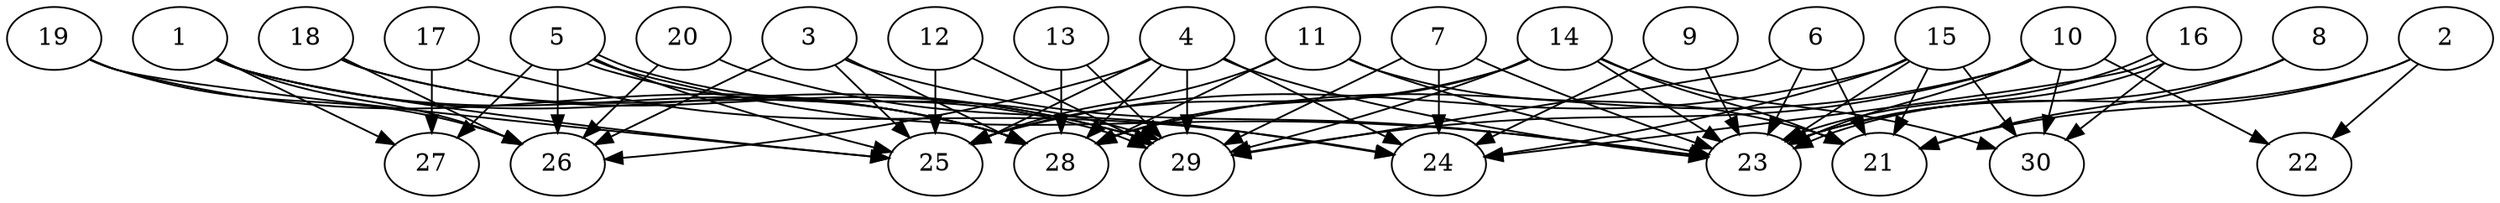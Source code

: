 // DAG automatically generated by daggen at Thu Oct  3 14:04:18 2019
// ./daggen --dot -n 30 --ccr 0.4 --fat 0.9 --regular 0.9 --density 0.7 --mindata 5242880 --maxdata 52428800 
digraph G {
  1 [size="79063040", alpha="0.19", expect_size="31625216"] 
  1 -> 25 [size ="31625216"]
  1 -> 26 [size ="31625216"]
  1 -> 27 [size ="31625216"]
  1 -> 28 [size ="31625216"]
  1 -> 29 [size ="31625216"]
  2 [size="19609600", alpha="0.12", expect_size="7843840"] 
  2 -> 21 [size ="7843840"]
  2 -> 22 [size ="7843840"]
  2 -> 23 [size ="7843840"]
  3 [size="20643840", alpha="0.13", expect_size="8257536"] 
  3 -> 23 [size ="8257536"]
  3 -> 25 [size ="8257536"]
  3 -> 26 [size ="8257536"]
  3 -> 28 [size ="8257536"]
  4 [size="54428160", alpha="0.11", expect_size="21771264"] 
  4 -> 23 [size ="21771264"]
  4 -> 24 [size ="21771264"]
  4 -> 25 [size ="21771264"]
  4 -> 26 [size ="21771264"]
  4 -> 28 [size ="21771264"]
  4 -> 29 [size ="21771264"]
  5 [size="35929600", alpha="0.14", expect_size="14371840"] 
  5 -> 23 [size ="14371840"]
  5 -> 25 [size ="14371840"]
  5 -> 26 [size ="14371840"]
  5 -> 27 [size ="14371840"]
  5 -> 29 [size ="14371840"]
  5 -> 29 [size ="14371840"]
  6 [size="90664960", alpha="0.20", expect_size="36265984"] 
  6 -> 21 [size ="36265984"]
  6 -> 23 [size ="36265984"]
  6 -> 29 [size ="36265984"]
  7 [size="62312960", alpha="0.16", expect_size="24925184"] 
  7 -> 23 [size ="24925184"]
  7 -> 24 [size ="24925184"]
  7 -> 29 [size ="24925184"]
  8 [size="93460480", alpha="0.11", expect_size="37384192"] 
  8 -> 21 [size ="37384192"]
  8 -> 23 [size ="37384192"]
  9 [size="124160000", alpha="0.10", expect_size="49664000"] 
  9 -> 23 [size ="49664000"]
  9 -> 24 [size ="49664000"]
  10 [size="51335680", alpha="0.18", expect_size="20534272"] 
  10 -> 22 [size ="20534272"]
  10 -> 23 [size ="20534272"]
  10 -> 28 [size ="20534272"]
  10 -> 29 [size ="20534272"]
  10 -> 30 [size ="20534272"]
  11 [size="35499520", alpha="0.03", expect_size="14199808"] 
  11 -> 21 [size ="14199808"]
  11 -> 23 [size ="14199808"]
  11 -> 25 [size ="14199808"]
  11 -> 28 [size ="14199808"]
  12 [size="29795840", alpha="0.14", expect_size="11918336"] 
  12 -> 25 [size ="11918336"]
  12 -> 29 [size ="11918336"]
  13 [size="101429760", alpha="0.15", expect_size="40571904"] 
  13 -> 28 [size ="40571904"]
  13 -> 29 [size ="40571904"]
  14 [size="62830080", alpha="0.02", expect_size="25132032"] 
  14 -> 21 [size ="25132032"]
  14 -> 23 [size ="25132032"]
  14 -> 25 [size ="25132032"]
  14 -> 28 [size ="25132032"]
  14 -> 29 [size ="25132032"]
  14 -> 30 [size ="25132032"]
  15 [size="129344000", alpha="0.17", expect_size="51737600"] 
  15 -> 21 [size ="51737600"]
  15 -> 23 [size ="51737600"]
  15 -> 24 [size ="51737600"]
  15 -> 25 [size ="51737600"]
  15 -> 30 [size ="51737600"]
  16 [size="92971520", alpha="0.10", expect_size="37188608"] 
  16 -> 23 [size ="37188608"]
  16 -> 23 [size ="37188608"]
  16 -> 24 [size ="37188608"]
  16 -> 30 [size ="37188608"]
  17 [size="92241920", alpha="0.11", expect_size="36896768"] 
  17 -> 24 [size ="36896768"]
  17 -> 27 [size ="36896768"]
  18 [size="71539200", alpha="0.06", expect_size="28615680"] 
  18 -> 26 [size ="28615680"]
  18 -> 28 [size ="28615680"]
  18 -> 29 [size ="28615680"]
  19 [size="18524160", alpha="0.07", expect_size="7409664"] 
  19 -> 25 [size ="7409664"]
  19 -> 26 [size ="7409664"]
  19 -> 28 [size ="7409664"]
  20 [size="77844480", alpha="0.03", expect_size="31137792"] 
  20 -> 24 [size ="31137792"]
  20 -> 26 [size ="31137792"]
  21 [size="64092160", alpha="0.10", expect_size="25636864"] 
  22 [size="82946560", alpha="0.18", expect_size="33178624"] 
  23 [size="48719360", alpha="0.08", expect_size="19487744"] 
  24 [size="19558400", alpha="0.04", expect_size="7823360"] 
  25 [size="33643520", alpha="0.04", expect_size="13457408"] 
  26 [size="18608640", alpha="0.18", expect_size="7443456"] 
  27 [size="75607040", alpha="0.20", expect_size="30242816"] 
  28 [size="19978240", alpha="0.15", expect_size="7991296"] 
  29 [size="56000000", alpha="0.09", expect_size="22400000"] 
  30 [size="98081280", alpha="0.10", expect_size="39232512"] 
}
